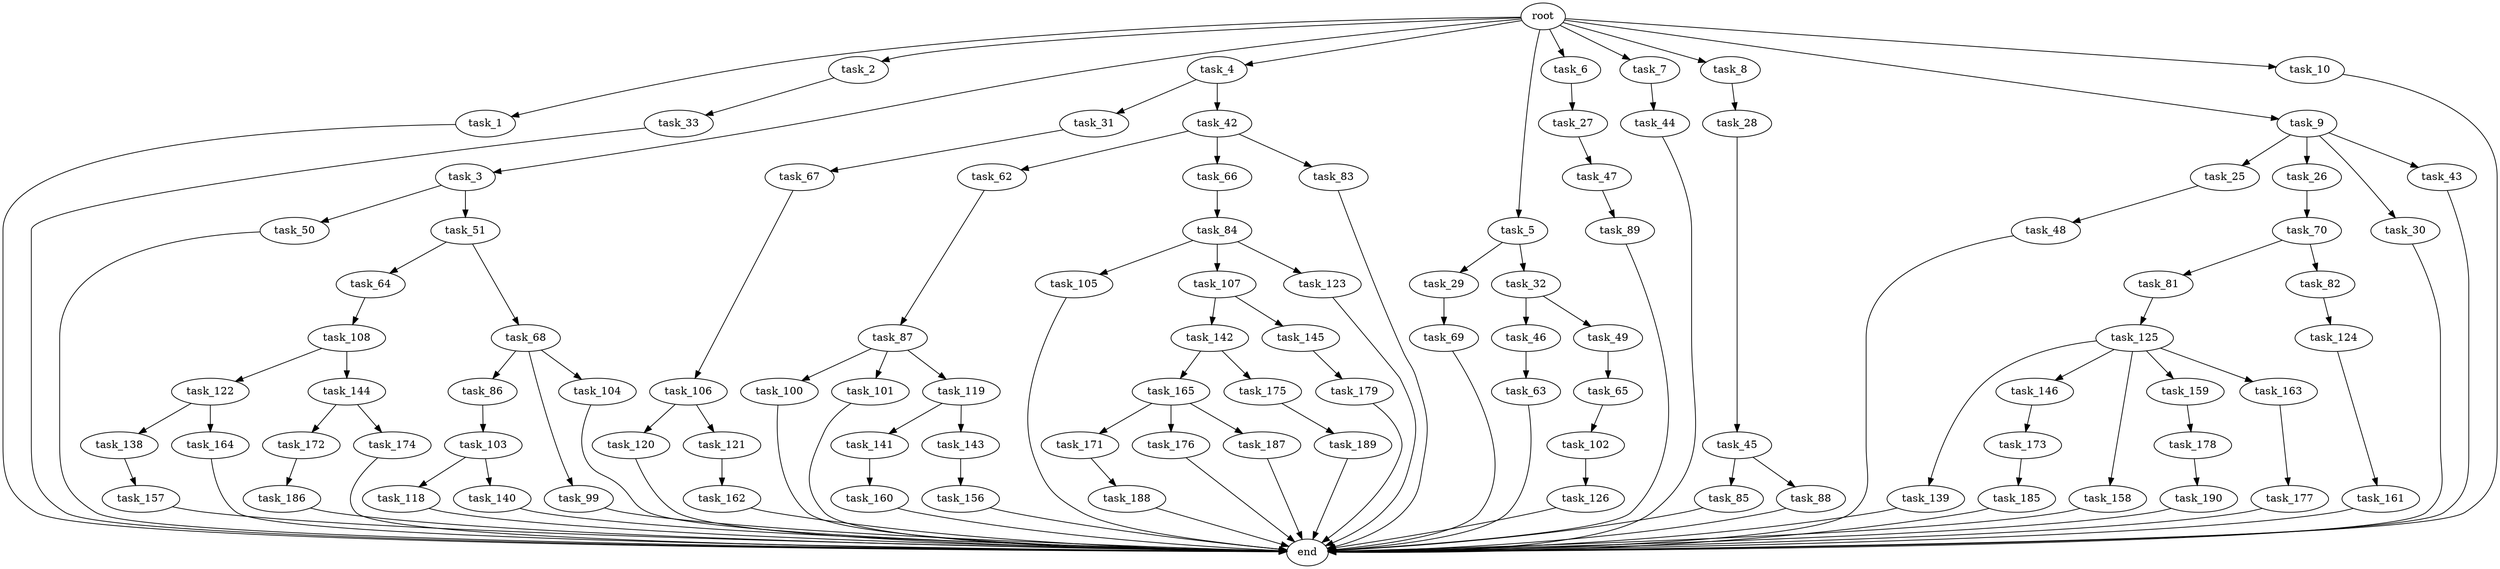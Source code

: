 digraph G {
  root [size="0.000000"];
  task_1 [size="1024.000000"];
  task_2 [size="1024.000000"];
  task_3 [size="1024.000000"];
  task_4 [size="1024.000000"];
  task_5 [size="1024.000000"];
  task_6 [size="1024.000000"];
  task_7 [size="1024.000000"];
  task_8 [size="1024.000000"];
  task_9 [size="1024.000000"];
  task_10 [size="1024.000000"];
  task_25 [size="549755813888.000000"];
  task_26 [size="549755813888.000000"];
  task_27 [size="214748364800.000000"];
  task_28 [size="858993459200.000000"];
  task_29 [size="420906795008.000000"];
  task_30 [size="549755813888.000000"];
  task_31 [size="549755813888.000000"];
  task_32 [size="420906795008.000000"];
  task_33 [size="549755813888.000000"];
  task_42 [size="549755813888.000000"];
  task_43 [size="549755813888.000000"];
  task_44 [size="309237645312.000000"];
  task_45 [size="34359738368.000000"];
  task_46 [size="309237645312.000000"];
  task_47 [size="214748364800.000000"];
  task_48 [size="549755813888.000000"];
  task_49 [size="309237645312.000000"];
  task_50 [size="214748364800.000000"];
  task_51 [size="214748364800.000000"];
  task_62 [size="858993459200.000000"];
  task_63 [size="77309411328.000000"];
  task_64 [size="420906795008.000000"];
  task_65 [size="695784701952.000000"];
  task_66 [size="858993459200.000000"];
  task_67 [size="695784701952.000000"];
  task_68 [size="420906795008.000000"];
  task_69 [size="137438953472.000000"];
  task_70 [size="214748364800.000000"];
  task_81 [size="309237645312.000000"];
  task_82 [size="309237645312.000000"];
  task_83 [size="858993459200.000000"];
  task_84 [size="858993459200.000000"];
  task_85 [size="77309411328.000000"];
  task_86 [size="858993459200.000000"];
  task_87 [size="214748364800.000000"];
  task_88 [size="77309411328.000000"];
  task_89 [size="34359738368.000000"];
  task_99 [size="858993459200.000000"];
  task_100 [size="34359738368.000000"];
  task_101 [size="34359738368.000000"];
  task_102 [size="77309411328.000000"];
  task_103 [size="34359738368.000000"];
  task_104 [size="858993459200.000000"];
  task_105 [size="77309411328.000000"];
  task_106 [size="695784701952.000000"];
  task_107 [size="77309411328.000000"];
  task_108 [size="858993459200.000000"];
  task_118 [size="34359738368.000000"];
  task_119 [size="34359738368.000000"];
  task_120 [size="549755813888.000000"];
  task_121 [size="549755813888.000000"];
  task_122 [size="214748364800.000000"];
  task_123 [size="77309411328.000000"];
  task_124 [size="695784701952.000000"];
  task_125 [size="137438953472.000000"];
  task_126 [size="309237645312.000000"];
  task_138 [size="695784701952.000000"];
  task_139 [size="214748364800.000000"];
  task_140 [size="34359738368.000000"];
  task_141 [size="34359738368.000000"];
  task_142 [size="214748364800.000000"];
  task_143 [size="34359738368.000000"];
  task_144 [size="214748364800.000000"];
  task_145 [size="214748364800.000000"];
  task_146 [size="214748364800.000000"];
  task_156 [size="309237645312.000000"];
  task_157 [size="77309411328.000000"];
  task_158 [size="214748364800.000000"];
  task_159 [size="214748364800.000000"];
  task_160 [size="77309411328.000000"];
  task_161 [size="137438953472.000000"];
  task_162 [size="137438953472.000000"];
  task_163 [size="214748364800.000000"];
  task_164 [size="695784701952.000000"];
  task_165 [size="858993459200.000000"];
  task_171 [size="214748364800.000000"];
  task_172 [size="34359738368.000000"];
  task_173 [size="137438953472.000000"];
  task_174 [size="34359738368.000000"];
  task_175 [size="858993459200.000000"];
  task_176 [size="214748364800.000000"];
  task_177 [size="858993459200.000000"];
  task_178 [size="695784701952.000000"];
  task_179 [size="858993459200.000000"];
  task_185 [size="309237645312.000000"];
  task_186 [size="137438953472.000000"];
  task_187 [size="214748364800.000000"];
  task_188 [size="858993459200.000000"];
  task_189 [size="214748364800.000000"];
  task_190 [size="34359738368.000000"];
  end [size="0.000000"];

  root -> task_1 [size="1.000000"];
  root -> task_2 [size="1.000000"];
  root -> task_3 [size="1.000000"];
  root -> task_4 [size="1.000000"];
  root -> task_5 [size="1.000000"];
  root -> task_6 [size="1.000000"];
  root -> task_7 [size="1.000000"];
  root -> task_8 [size="1.000000"];
  root -> task_9 [size="1.000000"];
  root -> task_10 [size="1.000000"];
  task_1 -> end [size="1.000000"];
  task_2 -> task_33 [size="536870912.000000"];
  task_3 -> task_50 [size="209715200.000000"];
  task_3 -> task_51 [size="209715200.000000"];
  task_4 -> task_31 [size="536870912.000000"];
  task_4 -> task_42 [size="536870912.000000"];
  task_5 -> task_29 [size="411041792.000000"];
  task_5 -> task_32 [size="411041792.000000"];
  task_6 -> task_27 [size="209715200.000000"];
  task_7 -> task_44 [size="301989888.000000"];
  task_8 -> task_28 [size="838860800.000000"];
  task_9 -> task_25 [size="536870912.000000"];
  task_9 -> task_26 [size="536870912.000000"];
  task_9 -> task_30 [size="536870912.000000"];
  task_9 -> task_43 [size="536870912.000000"];
  task_10 -> end [size="1.000000"];
  task_25 -> task_48 [size="536870912.000000"];
  task_26 -> task_70 [size="209715200.000000"];
  task_27 -> task_47 [size="209715200.000000"];
  task_28 -> task_45 [size="33554432.000000"];
  task_29 -> task_69 [size="134217728.000000"];
  task_30 -> end [size="1.000000"];
  task_31 -> task_67 [size="679477248.000000"];
  task_32 -> task_46 [size="301989888.000000"];
  task_32 -> task_49 [size="301989888.000000"];
  task_33 -> end [size="1.000000"];
  task_42 -> task_62 [size="838860800.000000"];
  task_42 -> task_66 [size="838860800.000000"];
  task_42 -> task_83 [size="838860800.000000"];
  task_43 -> end [size="1.000000"];
  task_44 -> end [size="1.000000"];
  task_45 -> task_85 [size="75497472.000000"];
  task_45 -> task_88 [size="75497472.000000"];
  task_46 -> task_63 [size="75497472.000000"];
  task_47 -> task_89 [size="33554432.000000"];
  task_48 -> end [size="1.000000"];
  task_49 -> task_65 [size="679477248.000000"];
  task_50 -> end [size="1.000000"];
  task_51 -> task_64 [size="411041792.000000"];
  task_51 -> task_68 [size="411041792.000000"];
  task_62 -> task_87 [size="209715200.000000"];
  task_63 -> end [size="1.000000"];
  task_64 -> task_108 [size="838860800.000000"];
  task_65 -> task_102 [size="75497472.000000"];
  task_66 -> task_84 [size="838860800.000000"];
  task_67 -> task_106 [size="679477248.000000"];
  task_68 -> task_86 [size="838860800.000000"];
  task_68 -> task_99 [size="838860800.000000"];
  task_68 -> task_104 [size="838860800.000000"];
  task_69 -> end [size="1.000000"];
  task_70 -> task_81 [size="301989888.000000"];
  task_70 -> task_82 [size="301989888.000000"];
  task_81 -> task_125 [size="134217728.000000"];
  task_82 -> task_124 [size="679477248.000000"];
  task_83 -> end [size="1.000000"];
  task_84 -> task_105 [size="75497472.000000"];
  task_84 -> task_107 [size="75497472.000000"];
  task_84 -> task_123 [size="75497472.000000"];
  task_85 -> end [size="1.000000"];
  task_86 -> task_103 [size="33554432.000000"];
  task_87 -> task_100 [size="33554432.000000"];
  task_87 -> task_101 [size="33554432.000000"];
  task_87 -> task_119 [size="33554432.000000"];
  task_88 -> end [size="1.000000"];
  task_89 -> end [size="1.000000"];
  task_99 -> end [size="1.000000"];
  task_100 -> end [size="1.000000"];
  task_101 -> end [size="1.000000"];
  task_102 -> task_126 [size="301989888.000000"];
  task_103 -> task_118 [size="33554432.000000"];
  task_103 -> task_140 [size="33554432.000000"];
  task_104 -> end [size="1.000000"];
  task_105 -> end [size="1.000000"];
  task_106 -> task_120 [size="536870912.000000"];
  task_106 -> task_121 [size="536870912.000000"];
  task_107 -> task_142 [size="209715200.000000"];
  task_107 -> task_145 [size="209715200.000000"];
  task_108 -> task_122 [size="209715200.000000"];
  task_108 -> task_144 [size="209715200.000000"];
  task_118 -> end [size="1.000000"];
  task_119 -> task_141 [size="33554432.000000"];
  task_119 -> task_143 [size="33554432.000000"];
  task_120 -> end [size="1.000000"];
  task_121 -> task_162 [size="134217728.000000"];
  task_122 -> task_138 [size="679477248.000000"];
  task_122 -> task_164 [size="679477248.000000"];
  task_123 -> end [size="1.000000"];
  task_124 -> task_161 [size="134217728.000000"];
  task_125 -> task_139 [size="209715200.000000"];
  task_125 -> task_146 [size="209715200.000000"];
  task_125 -> task_158 [size="209715200.000000"];
  task_125 -> task_159 [size="209715200.000000"];
  task_125 -> task_163 [size="209715200.000000"];
  task_126 -> end [size="1.000000"];
  task_138 -> task_157 [size="75497472.000000"];
  task_139 -> end [size="1.000000"];
  task_140 -> end [size="1.000000"];
  task_141 -> task_160 [size="75497472.000000"];
  task_142 -> task_165 [size="838860800.000000"];
  task_142 -> task_175 [size="838860800.000000"];
  task_143 -> task_156 [size="301989888.000000"];
  task_144 -> task_172 [size="33554432.000000"];
  task_144 -> task_174 [size="33554432.000000"];
  task_145 -> task_179 [size="838860800.000000"];
  task_146 -> task_173 [size="134217728.000000"];
  task_156 -> end [size="1.000000"];
  task_157 -> end [size="1.000000"];
  task_158 -> end [size="1.000000"];
  task_159 -> task_178 [size="679477248.000000"];
  task_160 -> end [size="1.000000"];
  task_161 -> end [size="1.000000"];
  task_162 -> end [size="1.000000"];
  task_163 -> task_177 [size="838860800.000000"];
  task_164 -> end [size="1.000000"];
  task_165 -> task_171 [size="209715200.000000"];
  task_165 -> task_176 [size="209715200.000000"];
  task_165 -> task_187 [size="209715200.000000"];
  task_171 -> task_188 [size="838860800.000000"];
  task_172 -> task_186 [size="134217728.000000"];
  task_173 -> task_185 [size="301989888.000000"];
  task_174 -> end [size="1.000000"];
  task_175 -> task_189 [size="209715200.000000"];
  task_176 -> end [size="1.000000"];
  task_177 -> end [size="1.000000"];
  task_178 -> task_190 [size="33554432.000000"];
  task_179 -> end [size="1.000000"];
  task_185 -> end [size="1.000000"];
  task_186 -> end [size="1.000000"];
  task_187 -> end [size="1.000000"];
  task_188 -> end [size="1.000000"];
  task_189 -> end [size="1.000000"];
  task_190 -> end [size="1.000000"];
}
